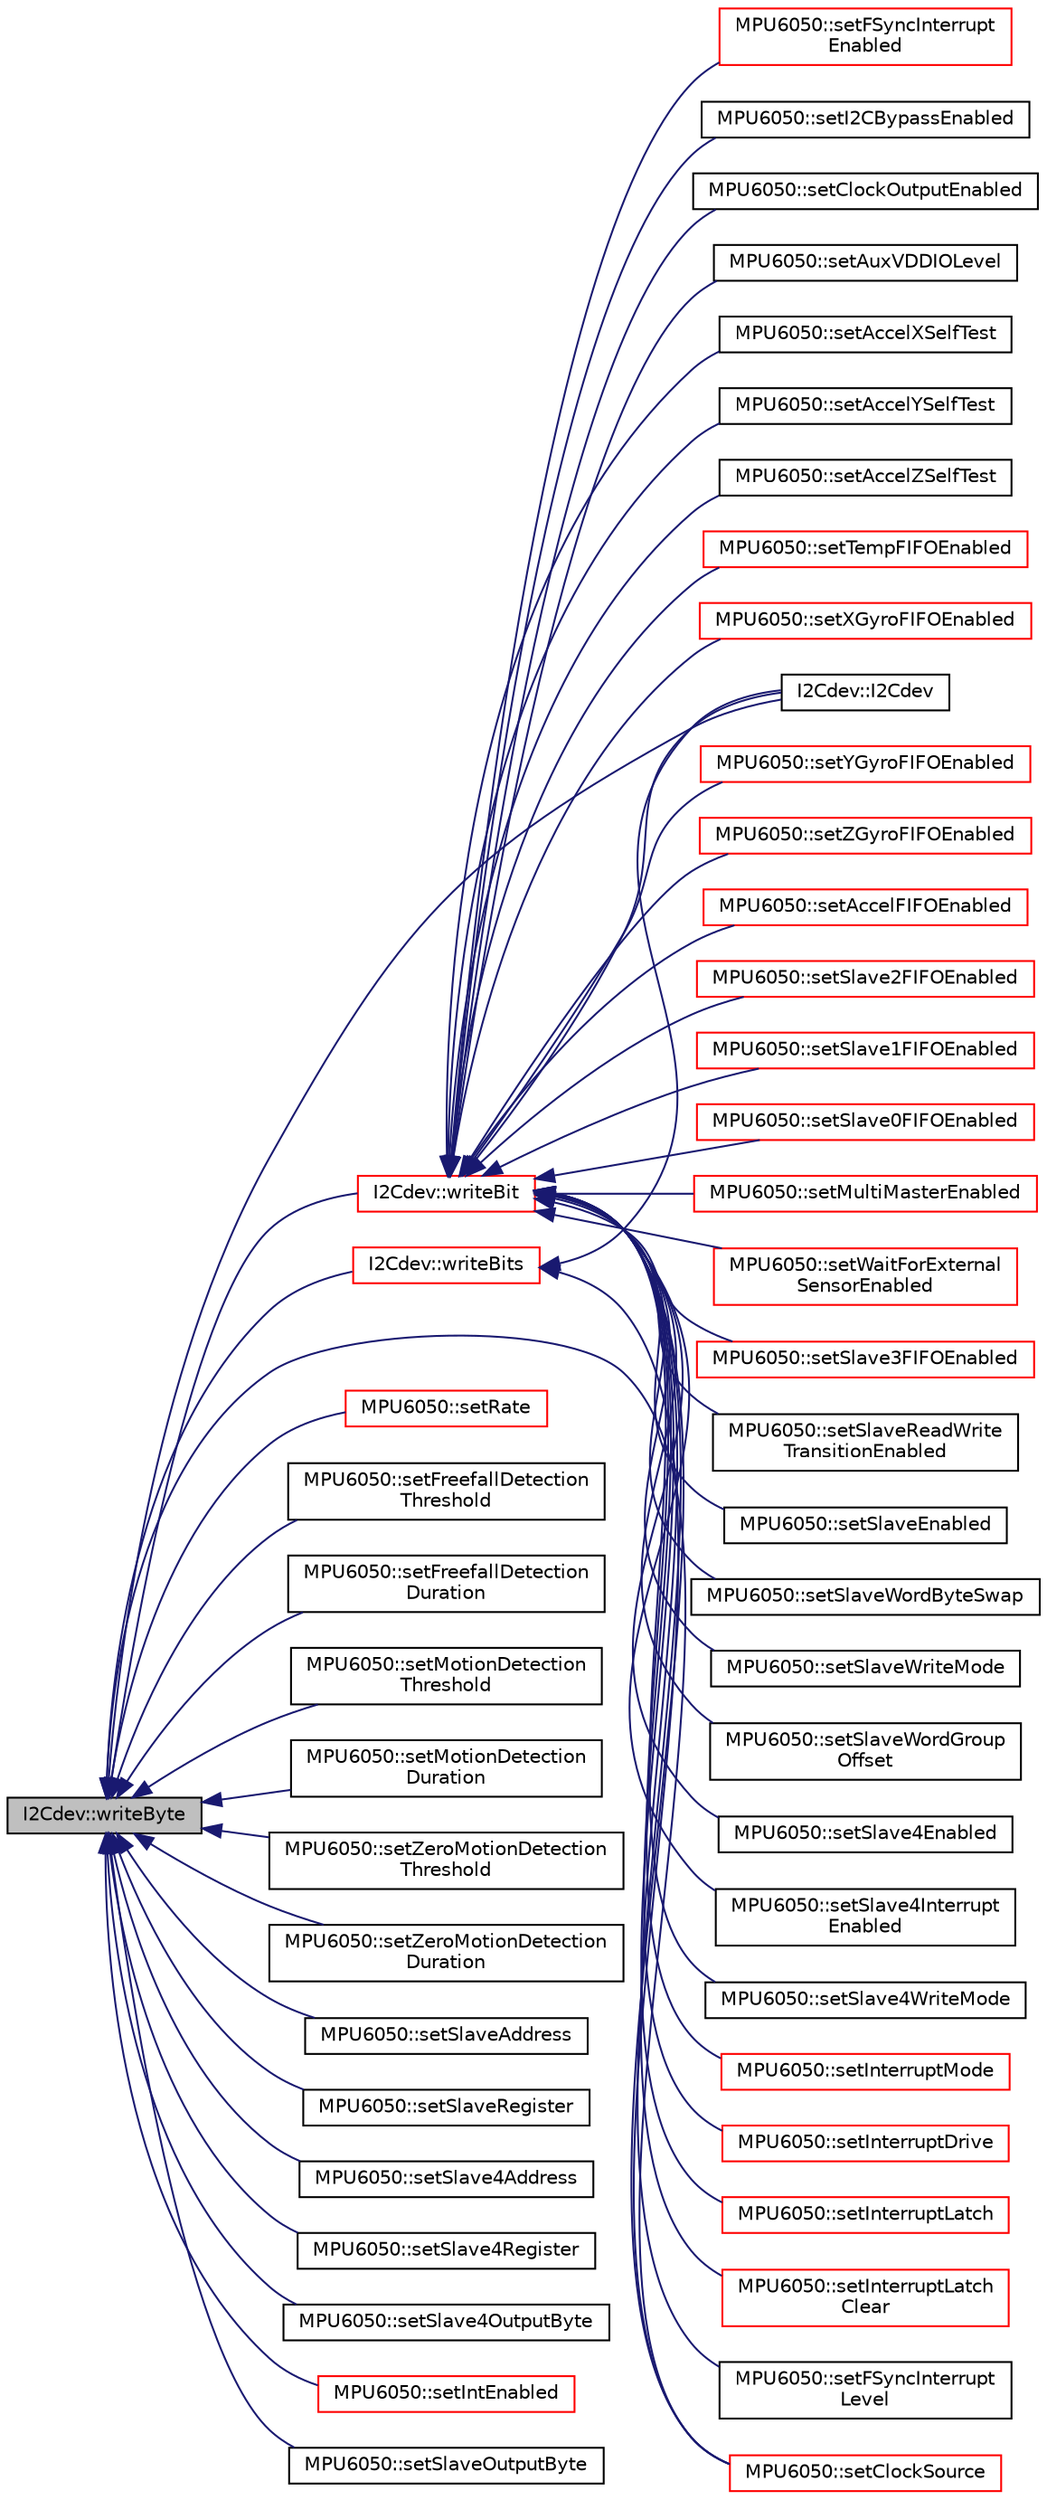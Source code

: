 digraph "I2Cdev::writeByte"
{
  edge [fontname="Helvetica",fontsize="10",labelfontname="Helvetica",labelfontsize="10"];
  node [fontname="Helvetica",fontsize="10",shape=record];
  rankdir="LR";
  Node586 [label="I2Cdev::writeByte",height=0.2,width=0.4,color="black", fillcolor="grey75", style="filled", fontcolor="black"];
  Node586 -> Node587 [dir="back",color="midnightblue",fontsize="10",style="solid",fontname="Helvetica"];
  Node587 [label="I2Cdev::I2Cdev",height=0.2,width=0.4,color="black", fillcolor="white", style="filled",URL="$class_i2_cdev.html#a2f70586510cbda5c5267a10b4ca220b9"];
  Node586 -> Node588 [dir="back",color="midnightblue",fontsize="10",style="solid",fontname="Helvetica"];
  Node588 [label="I2Cdev::writeBit",height=0.2,width=0.4,color="red", fillcolor="white", style="filled",URL="$class_i2_cdev.html#aa68890af87de5471d32e583ebbd91acb",tooltip="write a single bit in an 8-bit device register. "];
  Node588 -> Node587 [dir="back",color="midnightblue",fontsize="10",style="solid",fontname="Helvetica"];
  Node588 -> Node589 [dir="back",color="midnightblue",fontsize="10",style="solid",fontname="Helvetica"];
  Node589 [label="MPU6050::setAuxVDDIOLevel",height=0.2,width=0.4,color="black", fillcolor="white", style="filled",URL="$class_m_p_u6050.html#a7c666c20e26869bc80646f1b2c3d69bc",tooltip="Set the auxiliary I2C supply voltage level. "];
  Node588 -> Node590 [dir="back",color="midnightblue",fontsize="10",style="solid",fontname="Helvetica"];
  Node590 [label="MPU6050::setAccelXSelfTest",height=0.2,width=0.4,color="black", fillcolor="white", style="filled",URL="$class_m_p_u6050.html#ac2ab843dc9d241056ed0f891195cdbf9",tooltip="Get self-test enabled setting for accelerometer X axis. "];
  Node588 -> Node591 [dir="back",color="midnightblue",fontsize="10",style="solid",fontname="Helvetica"];
  Node591 [label="MPU6050::setAccelYSelfTest",height=0.2,width=0.4,color="black", fillcolor="white", style="filled",URL="$class_m_p_u6050.html#ad5847430ab297959e4d0e9b81ba2e3ba",tooltip="Get self-test enabled value for accelerometer Y axis. "];
  Node588 -> Node592 [dir="back",color="midnightblue",fontsize="10",style="solid",fontname="Helvetica"];
  Node592 [label="MPU6050::setAccelZSelfTest",height=0.2,width=0.4,color="black", fillcolor="white", style="filled",URL="$class_m_p_u6050.html#a8eb8ba039af9a47e0475a3835b87f404",tooltip="Set self-test enabled value for accelerometer Z axis. "];
  Node588 -> Node593 [dir="back",color="midnightblue",fontsize="10",style="solid",fontname="Helvetica"];
  Node593 [label="MPU6050::setTempFIFOEnabled",height=0.2,width=0.4,color="red", fillcolor="white", style="filled",URL="$class_m_p_u6050.html#ae528a25b4997ad0e3091a012e4e4419e",tooltip="Set temperature FIFO enabled value. "];
  Node588 -> Node595 [dir="back",color="midnightblue",fontsize="10",style="solid",fontname="Helvetica"];
  Node595 [label="MPU6050::setXGyroFIFOEnabled",height=0.2,width=0.4,color="red", fillcolor="white", style="filled",URL="$class_m_p_u6050.html#a53a03d1f255a62f01375c870cdc85767",tooltip="Set gyroscope X-axis FIFO enabled value. "];
  Node588 -> Node596 [dir="back",color="midnightblue",fontsize="10",style="solid",fontname="Helvetica"];
  Node596 [label="MPU6050::setYGyroFIFOEnabled",height=0.2,width=0.4,color="red", fillcolor="white", style="filled",URL="$class_m_p_u6050.html#a16eb12bbf07bc17a9d852941d834175e",tooltip="Set gyroscope Y-axis FIFO enabled value. "];
  Node588 -> Node597 [dir="back",color="midnightblue",fontsize="10",style="solid",fontname="Helvetica"];
  Node597 [label="MPU6050::setZGyroFIFOEnabled",height=0.2,width=0.4,color="red", fillcolor="white", style="filled",URL="$class_m_p_u6050.html#af5b5bc39b66466ba910f6eef1259444c",tooltip="Set gyroscope Z-axis FIFO enabled value. "];
  Node588 -> Node598 [dir="back",color="midnightblue",fontsize="10",style="solid",fontname="Helvetica"];
  Node598 [label="MPU6050::setAccelFIFOEnabled",height=0.2,width=0.4,color="red", fillcolor="white", style="filled",URL="$class_m_p_u6050.html#afccbee85f5cdc95098f6d62d8d417c3f",tooltip="Set accelerometer FIFO enabled value. "];
  Node588 -> Node599 [dir="back",color="midnightblue",fontsize="10",style="solid",fontname="Helvetica"];
  Node599 [label="MPU6050::setSlave2FIFOEnabled",height=0.2,width=0.4,color="red", fillcolor="white", style="filled",URL="$class_m_p_u6050.html#a38a10ac4f30b96718ec021dc0db8587b",tooltip="Set Slave 2 FIFO enabled value. "];
  Node588 -> Node600 [dir="back",color="midnightblue",fontsize="10",style="solid",fontname="Helvetica"];
  Node600 [label="MPU6050::setSlave1FIFOEnabled",height=0.2,width=0.4,color="red", fillcolor="white", style="filled",URL="$class_m_p_u6050.html#a5d432fa2fb8b2227f50aa5c7b5befb66",tooltip="Set Slave 1 FIFO enabled value. "];
  Node588 -> Node601 [dir="back",color="midnightblue",fontsize="10",style="solid",fontname="Helvetica"];
  Node601 [label="MPU6050::setSlave0FIFOEnabled",height=0.2,width=0.4,color="red", fillcolor="white", style="filled",URL="$class_m_p_u6050.html#a97fbf27e1b827f9dfc3c28ff376b54c4",tooltip="Set Slave 0 FIFO enabled value. "];
  Node588 -> Node602 [dir="back",color="midnightblue",fontsize="10",style="solid",fontname="Helvetica"];
  Node602 [label="MPU6050::setMultiMasterEnabled",height=0.2,width=0.4,color="red", fillcolor="white", style="filled",URL="$class_m_p_u6050.html#a039f5724974c5bf3f373ed9be031441c",tooltip="Set multi-master enabled value. "];
  Node588 -> Node603 [dir="back",color="midnightblue",fontsize="10",style="solid",fontname="Helvetica"];
  Node603 [label="MPU6050::setWaitForExternal\lSensorEnabled",height=0.2,width=0.4,color="red", fillcolor="white", style="filled",URL="$class_m_p_u6050.html#a20dc4bdedbe1550580c28a6d090291be",tooltip="Set wait-for-external-sensor-data enabled value. "];
  Node588 -> Node604 [dir="back",color="midnightblue",fontsize="10",style="solid",fontname="Helvetica"];
  Node604 [label="MPU6050::setSlave3FIFOEnabled",height=0.2,width=0.4,color="red", fillcolor="white", style="filled",URL="$class_m_p_u6050.html#a6ed713870c7f6d085ded91a45515a36c",tooltip="Set Slave 3 FIFO enabled value. "];
  Node588 -> Node605 [dir="back",color="midnightblue",fontsize="10",style="solid",fontname="Helvetica"];
  Node605 [label="MPU6050::setSlaveReadWrite\lTransitionEnabled",height=0.2,width=0.4,color="black", fillcolor="white", style="filled",URL="$class_m_p_u6050.html#a3413efbf2f4e8a27aa8768d9bc34d663",tooltip="Set slave read/write transition enabled value. "];
  Node588 -> Node606 [dir="back",color="midnightblue",fontsize="10",style="solid",fontname="Helvetica"];
  Node606 [label="MPU6050::setSlaveEnabled",height=0.2,width=0.4,color="black", fillcolor="white", style="filled",URL="$class_m_p_u6050.html#afaffa021d7bb41f3a288827080602eee",tooltip="Set the enabled value for the specified slave (0-3). "];
  Node588 -> Node607 [dir="back",color="midnightblue",fontsize="10",style="solid",fontname="Helvetica"];
  Node607 [label="MPU6050::setSlaveWordByteSwap",height=0.2,width=0.4,color="black", fillcolor="white", style="filled",URL="$class_m_p_u6050.html#abeb1f83652066d7543fd3283af794364",tooltip="Set word pair byte-swapping enabled for the specified slave (0-3). "];
  Node588 -> Node608 [dir="back",color="midnightblue",fontsize="10",style="solid",fontname="Helvetica"];
  Node608 [label="MPU6050::setSlaveWriteMode",height=0.2,width=0.4,color="black", fillcolor="white", style="filled",URL="$class_m_p_u6050.html#a3d9bfcb5394c7a382009cd2dc91ce801",tooltip="Set write mode for the specified slave (0-3). "];
  Node588 -> Node609 [dir="back",color="midnightblue",fontsize="10",style="solid",fontname="Helvetica"];
  Node609 [label="MPU6050::setSlaveWordGroup\lOffset",height=0.2,width=0.4,color="black", fillcolor="white", style="filled",URL="$class_m_p_u6050.html#a32602ab86f70b70d3313628fc6c010ae",tooltip="Set word pair grouping order offset for the specified slave (0-3). "];
  Node588 -> Node610 [dir="back",color="midnightblue",fontsize="10",style="solid",fontname="Helvetica"];
  Node610 [label="MPU6050::setSlave4Enabled",height=0.2,width=0.4,color="black", fillcolor="white", style="filled",URL="$class_m_p_u6050.html#a04be2a8c3af6ef174f97769b9b5164a9",tooltip="Set the enabled value for Slave 4. "];
  Node588 -> Node611 [dir="back",color="midnightblue",fontsize="10",style="solid",fontname="Helvetica"];
  Node611 [label="MPU6050::setSlave4Interrupt\lEnabled",height=0.2,width=0.4,color="black", fillcolor="white", style="filled",URL="$class_m_p_u6050.html#a7d7498ebc26f8a1fe8c9dcf40cd5d265",tooltip="Set the enabled value for Slave 4 transaction interrupts. "];
  Node588 -> Node612 [dir="back",color="midnightblue",fontsize="10",style="solid",fontname="Helvetica"];
  Node612 [label="MPU6050::setSlave4WriteMode",height=0.2,width=0.4,color="black", fillcolor="white", style="filled",URL="$class_m_p_u6050.html#af1402fe7f3e1cc0dedb6714351cbca4e",tooltip="Set write mode for the Slave 4. "];
  Node588 -> Node613 [dir="back",color="midnightblue",fontsize="10",style="solid",fontname="Helvetica"];
  Node613 [label="MPU6050::setInterruptMode",height=0.2,width=0.4,color="red", fillcolor="white", style="filled",URL="$class_m_p_u6050.html#a003a098a1521c5ef4df50c0a8a2d47ab",tooltip="Set interrupt logic level mode. "];
  Node588 -> Node614 [dir="back",color="midnightblue",fontsize="10",style="solid",fontname="Helvetica"];
  Node614 [label="MPU6050::setInterruptDrive",height=0.2,width=0.4,color="red", fillcolor="white", style="filled",URL="$class_m_p_u6050.html#a9d9d6aeea346e6f6fad8e4a428cf3301",tooltip="Set interrupt drive mode. "];
  Node588 -> Node615 [dir="back",color="midnightblue",fontsize="10",style="solid",fontname="Helvetica"];
  Node615 [label="MPU6050::setInterruptLatch",height=0.2,width=0.4,color="red", fillcolor="white", style="filled",URL="$class_m_p_u6050.html#abf9ccf9eb6c7156e6660abb76734920a",tooltip="Set interrupt latch mode. "];
  Node588 -> Node616 [dir="back",color="midnightblue",fontsize="10",style="solid",fontname="Helvetica"];
  Node616 [label="MPU6050::setInterruptLatch\lClear",height=0.2,width=0.4,color="red", fillcolor="white", style="filled",URL="$class_m_p_u6050.html#a2fa64c7030242aac18bd6727e8ca4a54",tooltip="Set interrupt latch clear mode. "];
  Node588 -> Node617 [dir="back",color="midnightblue",fontsize="10",style="solid",fontname="Helvetica"];
  Node617 [label="MPU6050::setFSyncInterrupt\lLevel",height=0.2,width=0.4,color="black", fillcolor="white", style="filled",URL="$class_m_p_u6050.html#a2b1c75cfc29e8ff8205f4ff33a426716",tooltip="Set FSYNC interrupt logic level mode. "];
  Node588 -> Node618 [dir="back",color="midnightblue",fontsize="10",style="solid",fontname="Helvetica"];
  Node618 [label="MPU6050::setFSyncInterrupt\lEnabled",height=0.2,width=0.4,color="red", fillcolor="white", style="filled",URL="$class_m_p_u6050.html#a96aa409e02cdb7d3671890c70b44f167",tooltip="Set FSYNC pin interrupt enabled setting. "];
  Node588 -> Node619 [dir="back",color="midnightblue",fontsize="10",style="solid",fontname="Helvetica"];
  Node619 [label="MPU6050::setI2CBypassEnabled",height=0.2,width=0.4,color="black", fillcolor="white", style="filled",URL="$class_m_p_u6050.html#aa828160756a50f414aa3f5f5f0353c70",tooltip="Set I2C bypass enabled status. "];
  Node588 -> Node620 [dir="back",color="midnightblue",fontsize="10",style="solid",fontname="Helvetica"];
  Node620 [label="MPU6050::setClockOutputEnabled",height=0.2,width=0.4,color="black", fillcolor="white", style="filled",URL="$class_m_p_u6050.html#a71ec4642b6f6c937bbf6a24fea4179e5",tooltip="Set reference clock output enabled status. "];
  Node588 -> Node643 [dir="back",color="midnightblue",fontsize="10",style="solid",fontname="Helvetica"];
  Node643 [label="MPU6050::setClockSource",height=0.2,width=0.4,color="red", fillcolor="white", style="filled",URL="$class_m_p_u6050.html#a4c1cd147d038e024bdeaa053c4d77734",tooltip="Set clock source setting. "];
  Node586 -> Node644 [dir="back",color="midnightblue",fontsize="10",style="solid",fontname="Helvetica"];
  Node644 [label="I2Cdev::writeBits",height=0.2,width=0.4,color="red", fillcolor="white", style="filled",URL="$class_i2_cdev.html#a913371251b6a41520c080115650e1b59",tooltip="Write multiple bits in an 8-bit device register. "];
  Node644 -> Node587 [dir="back",color="midnightblue",fontsize="10",style="solid",fontname="Helvetica"];
  Node644 -> Node643 [dir="back",color="midnightblue",fontsize="10",style="solid",fontname="Helvetica"];
  Node586 -> Node656 [dir="back",color="midnightblue",fontsize="10",style="solid",fontname="Helvetica"];
  Node656 [label="MPU6050::setRate",height=0.2,width=0.4,color="red", fillcolor="white", style="filled",URL="$class_m_p_u6050.html#a7d03801d6b656e8e12cd3c1dd97824a8",tooltip="Set gyroscope sample rate divider. "];
  Node586 -> Node657 [dir="back",color="midnightblue",fontsize="10",style="solid",fontname="Helvetica"];
  Node657 [label="MPU6050::setFreefallDetection\lThreshold",height=0.2,width=0.4,color="black", fillcolor="white", style="filled",URL="$class_m_p_u6050.html#af704e1a4eb01522b146abeba78c32716",tooltip="Get free-fall event acceleration threshold. "];
  Node586 -> Node658 [dir="back",color="midnightblue",fontsize="10",style="solid",fontname="Helvetica"];
  Node658 [label="MPU6050::setFreefallDetection\lDuration",height=0.2,width=0.4,color="black", fillcolor="white", style="filled",URL="$class_m_p_u6050.html#a41eeb40a654465966d260e3d31c4de4b",tooltip="Get free-fall event duration threshold. "];
  Node586 -> Node659 [dir="back",color="midnightblue",fontsize="10",style="solid",fontname="Helvetica"];
  Node659 [label="MPU6050::setMotionDetection\lThreshold",height=0.2,width=0.4,color="black", fillcolor="white", style="filled",URL="$class_m_p_u6050.html#aa23c8d66502345c30915e69975fd2cc9",tooltip="Set free-fall event acceleration threshold. "];
  Node586 -> Node660 [dir="back",color="midnightblue",fontsize="10",style="solid",fontname="Helvetica"];
  Node660 [label="MPU6050::setMotionDetection\lDuration",height=0.2,width=0.4,color="black", fillcolor="white", style="filled",URL="$class_m_p_u6050.html#a6d81616aaa47539217057891c91ff08f",tooltip="Set motion detection event duration threshold. "];
  Node586 -> Node661 [dir="back",color="midnightblue",fontsize="10",style="solid",fontname="Helvetica"];
  Node661 [label="MPU6050::setZeroMotionDetection\lThreshold",height=0.2,width=0.4,color="black", fillcolor="white", style="filled",URL="$class_m_p_u6050.html#a347a51fd25de20b9ead4659015ef793b",tooltip="Set zero motion detection event acceleration threshold. "];
  Node586 -> Node662 [dir="back",color="midnightblue",fontsize="10",style="solid",fontname="Helvetica"];
  Node662 [label="MPU6050::setZeroMotionDetection\lDuration",height=0.2,width=0.4,color="black", fillcolor="white", style="filled",URL="$class_m_p_u6050.html#a6d25a21e1673682f096399b719c66d2c",tooltip="Set zero motion detection event duration threshold. "];
  Node586 -> Node663 [dir="back",color="midnightblue",fontsize="10",style="solid",fontname="Helvetica"];
  Node663 [label="MPU6050::setSlaveAddress",height=0.2,width=0.4,color="black", fillcolor="white", style="filled",URL="$class_m_p_u6050.html#a3c07eb2c59fff3ddc7186319ee40ba6f",tooltip="Set the I2C address of the specified slave (0-3). "];
  Node586 -> Node664 [dir="back",color="midnightblue",fontsize="10",style="solid",fontname="Helvetica"];
  Node664 [label="MPU6050::setSlaveRegister",height=0.2,width=0.4,color="black", fillcolor="white", style="filled",URL="$class_m_p_u6050.html#a62851e982059a2462d52c210ad764a1c",tooltip="Set the active internal register for the specified slave (0-3). "];
  Node586 -> Node665 [dir="back",color="midnightblue",fontsize="10",style="solid",fontname="Helvetica"];
  Node665 [label="MPU6050::setSlave4Address",height=0.2,width=0.4,color="black", fillcolor="white", style="filled",URL="$class_m_p_u6050.html#a6985da2cbc37be3fefbe3c16bf8d34a6",tooltip="Set the I2C address of Slave 4. "];
  Node586 -> Node666 [dir="back",color="midnightblue",fontsize="10",style="solid",fontname="Helvetica"];
  Node666 [label="MPU6050::setSlave4Register",height=0.2,width=0.4,color="black", fillcolor="white", style="filled",URL="$class_m_p_u6050.html#ae54dc358da048e61a1ac68012300fdaa",tooltip="Set the active internal register for Slave 4. "];
  Node586 -> Node667 [dir="back",color="midnightblue",fontsize="10",style="solid",fontname="Helvetica"];
  Node667 [label="MPU6050::setSlave4OutputByte",height=0.2,width=0.4,color="black", fillcolor="white", style="filled",URL="$class_m_p_u6050.html#a17147a6f477be79f58889e9e6329392f",tooltip="Set new byte to write to Slave 4. "];
  Node586 -> Node668 [dir="back",color="midnightblue",fontsize="10",style="solid",fontname="Helvetica"];
  Node668 [label="MPU6050::setIntEnabled",height=0.2,width=0.4,color="red", fillcolor="white", style="filled",URL="$class_m_p_u6050.html#ac7bcf24249dd5000320a8ec0ffe488c6",tooltip="Set full interrupt enabled status. "];
  Node586 -> Node669 [dir="back",color="midnightblue",fontsize="10",style="solid",fontname="Helvetica"];
  Node669 [label="MPU6050::setSlaveOutputByte",height=0.2,width=0.4,color="black", fillcolor="white", style="filled",URL="$class_m_p_u6050.html#a34a1def575f6abcd464afe954de8a461",tooltip="Write byte to Data Output container for specified slave. "];
  Node586 -> Node643 [dir="back",color="midnightblue",fontsize="10",style="solid",fontname="Helvetica"];
}
